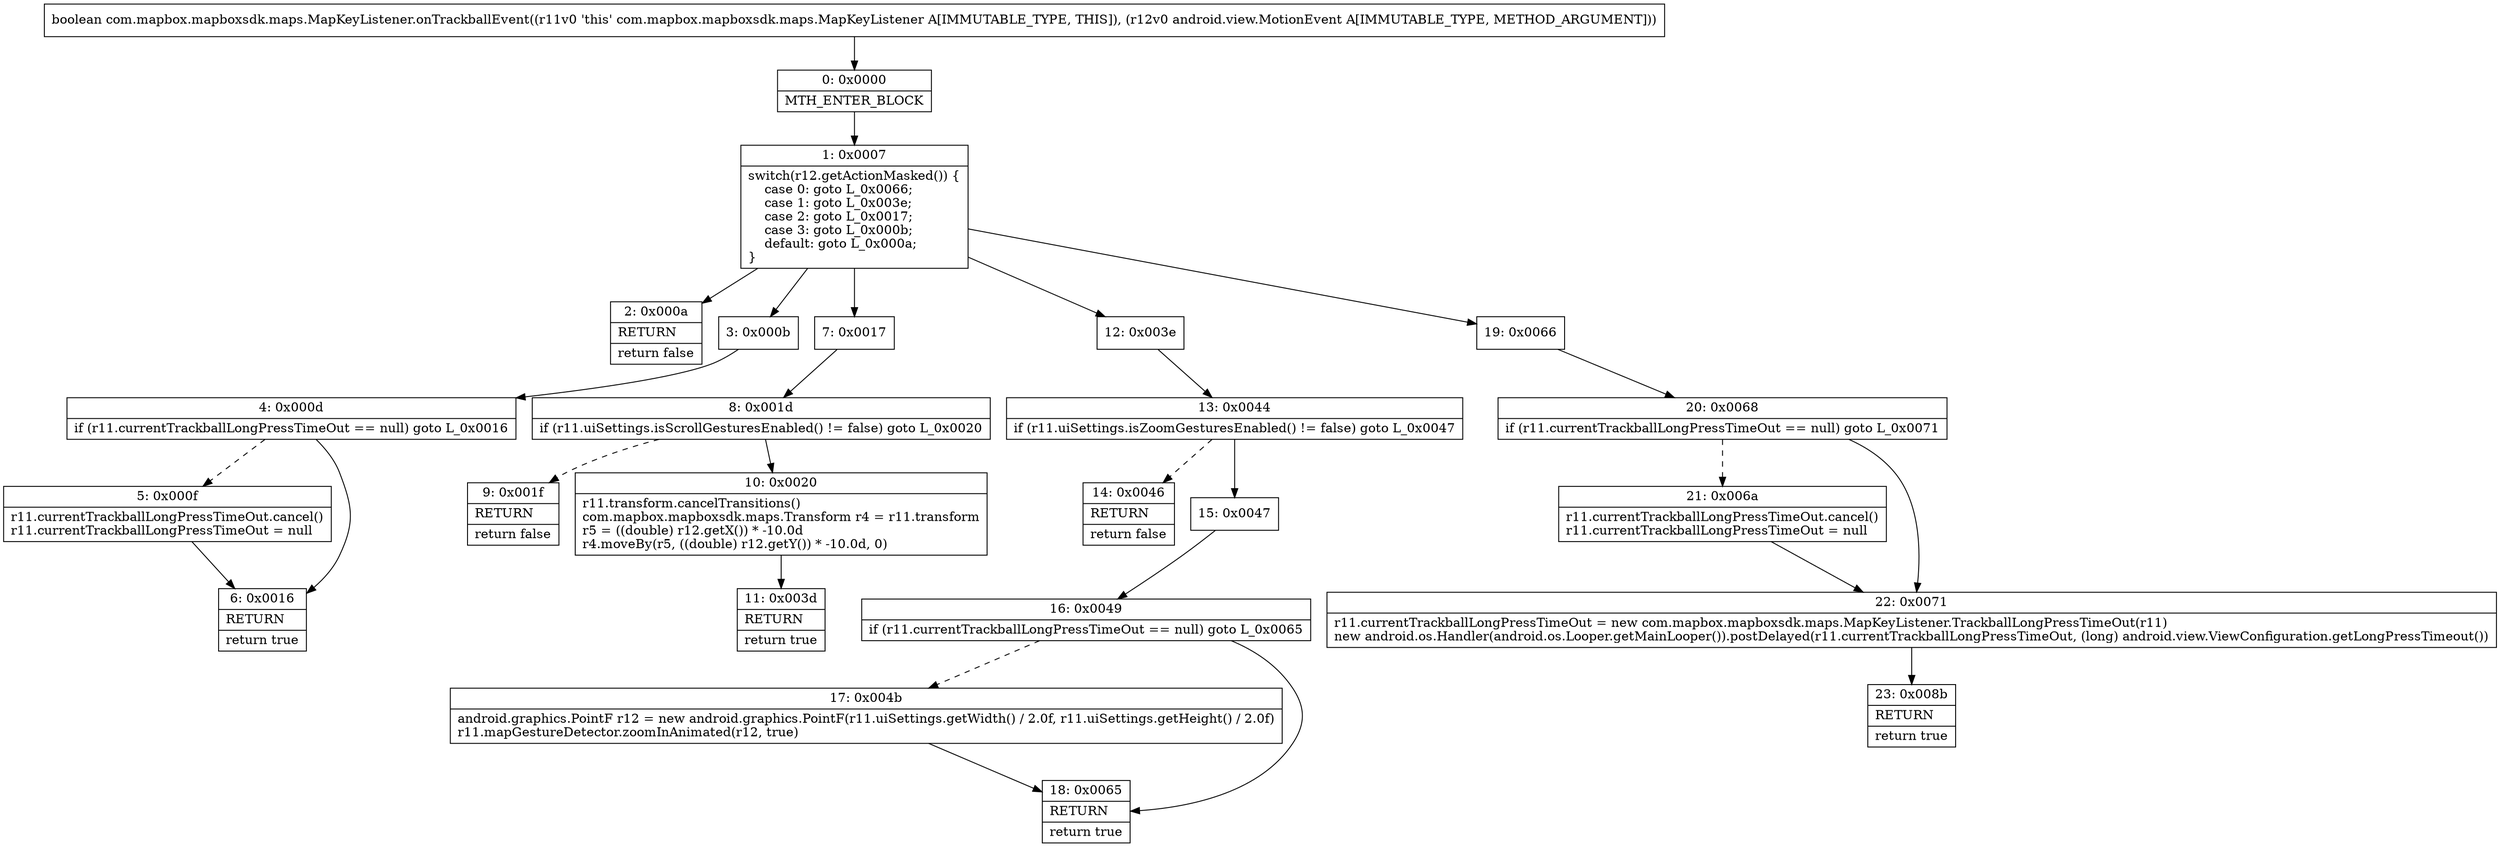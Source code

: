 digraph "CFG forcom.mapbox.mapboxsdk.maps.MapKeyListener.onTrackballEvent(Landroid\/view\/MotionEvent;)Z" {
Node_0 [shape=record,label="{0\:\ 0x0000|MTH_ENTER_BLOCK\l}"];
Node_1 [shape=record,label="{1\:\ 0x0007|switch(r12.getActionMasked()) \{\l    case 0: goto L_0x0066;\l    case 1: goto L_0x003e;\l    case 2: goto L_0x0017;\l    case 3: goto L_0x000b;\l    default: goto L_0x000a;\l\}\l}"];
Node_2 [shape=record,label="{2\:\ 0x000a|RETURN\l|return false\l}"];
Node_3 [shape=record,label="{3\:\ 0x000b}"];
Node_4 [shape=record,label="{4\:\ 0x000d|if (r11.currentTrackballLongPressTimeOut == null) goto L_0x0016\l}"];
Node_5 [shape=record,label="{5\:\ 0x000f|r11.currentTrackballLongPressTimeOut.cancel()\lr11.currentTrackballLongPressTimeOut = null\l}"];
Node_6 [shape=record,label="{6\:\ 0x0016|RETURN\l|return true\l}"];
Node_7 [shape=record,label="{7\:\ 0x0017}"];
Node_8 [shape=record,label="{8\:\ 0x001d|if (r11.uiSettings.isScrollGesturesEnabled() != false) goto L_0x0020\l}"];
Node_9 [shape=record,label="{9\:\ 0x001f|RETURN\l|return false\l}"];
Node_10 [shape=record,label="{10\:\ 0x0020|r11.transform.cancelTransitions()\lcom.mapbox.mapboxsdk.maps.Transform r4 = r11.transform\lr5 = ((double) r12.getX()) * \-10.0d\lr4.moveBy(r5, ((double) r12.getY()) * \-10.0d, 0)\l}"];
Node_11 [shape=record,label="{11\:\ 0x003d|RETURN\l|return true\l}"];
Node_12 [shape=record,label="{12\:\ 0x003e}"];
Node_13 [shape=record,label="{13\:\ 0x0044|if (r11.uiSettings.isZoomGesturesEnabled() != false) goto L_0x0047\l}"];
Node_14 [shape=record,label="{14\:\ 0x0046|RETURN\l|return false\l}"];
Node_15 [shape=record,label="{15\:\ 0x0047}"];
Node_16 [shape=record,label="{16\:\ 0x0049|if (r11.currentTrackballLongPressTimeOut == null) goto L_0x0065\l}"];
Node_17 [shape=record,label="{17\:\ 0x004b|android.graphics.PointF r12 = new android.graphics.PointF(r11.uiSettings.getWidth() \/ 2.0f, r11.uiSettings.getHeight() \/ 2.0f)\lr11.mapGestureDetector.zoomInAnimated(r12, true)\l}"];
Node_18 [shape=record,label="{18\:\ 0x0065|RETURN\l|return true\l}"];
Node_19 [shape=record,label="{19\:\ 0x0066}"];
Node_20 [shape=record,label="{20\:\ 0x0068|if (r11.currentTrackballLongPressTimeOut == null) goto L_0x0071\l}"];
Node_21 [shape=record,label="{21\:\ 0x006a|r11.currentTrackballLongPressTimeOut.cancel()\lr11.currentTrackballLongPressTimeOut = null\l}"];
Node_22 [shape=record,label="{22\:\ 0x0071|r11.currentTrackballLongPressTimeOut = new com.mapbox.mapboxsdk.maps.MapKeyListener.TrackballLongPressTimeOut(r11)\lnew android.os.Handler(android.os.Looper.getMainLooper()).postDelayed(r11.currentTrackballLongPressTimeOut, (long) android.view.ViewConfiguration.getLongPressTimeout())\l}"];
Node_23 [shape=record,label="{23\:\ 0x008b|RETURN\l|return true\l}"];
MethodNode[shape=record,label="{boolean com.mapbox.mapboxsdk.maps.MapKeyListener.onTrackballEvent((r11v0 'this' com.mapbox.mapboxsdk.maps.MapKeyListener A[IMMUTABLE_TYPE, THIS]), (r12v0 android.view.MotionEvent A[IMMUTABLE_TYPE, METHOD_ARGUMENT])) }"];
MethodNode -> Node_0;
Node_0 -> Node_1;
Node_1 -> Node_2;
Node_1 -> Node_3;
Node_1 -> Node_7;
Node_1 -> Node_12;
Node_1 -> Node_19;
Node_3 -> Node_4;
Node_4 -> Node_5[style=dashed];
Node_4 -> Node_6;
Node_5 -> Node_6;
Node_7 -> Node_8;
Node_8 -> Node_9[style=dashed];
Node_8 -> Node_10;
Node_10 -> Node_11;
Node_12 -> Node_13;
Node_13 -> Node_14[style=dashed];
Node_13 -> Node_15;
Node_15 -> Node_16;
Node_16 -> Node_17[style=dashed];
Node_16 -> Node_18;
Node_17 -> Node_18;
Node_19 -> Node_20;
Node_20 -> Node_21[style=dashed];
Node_20 -> Node_22;
Node_21 -> Node_22;
Node_22 -> Node_23;
}


